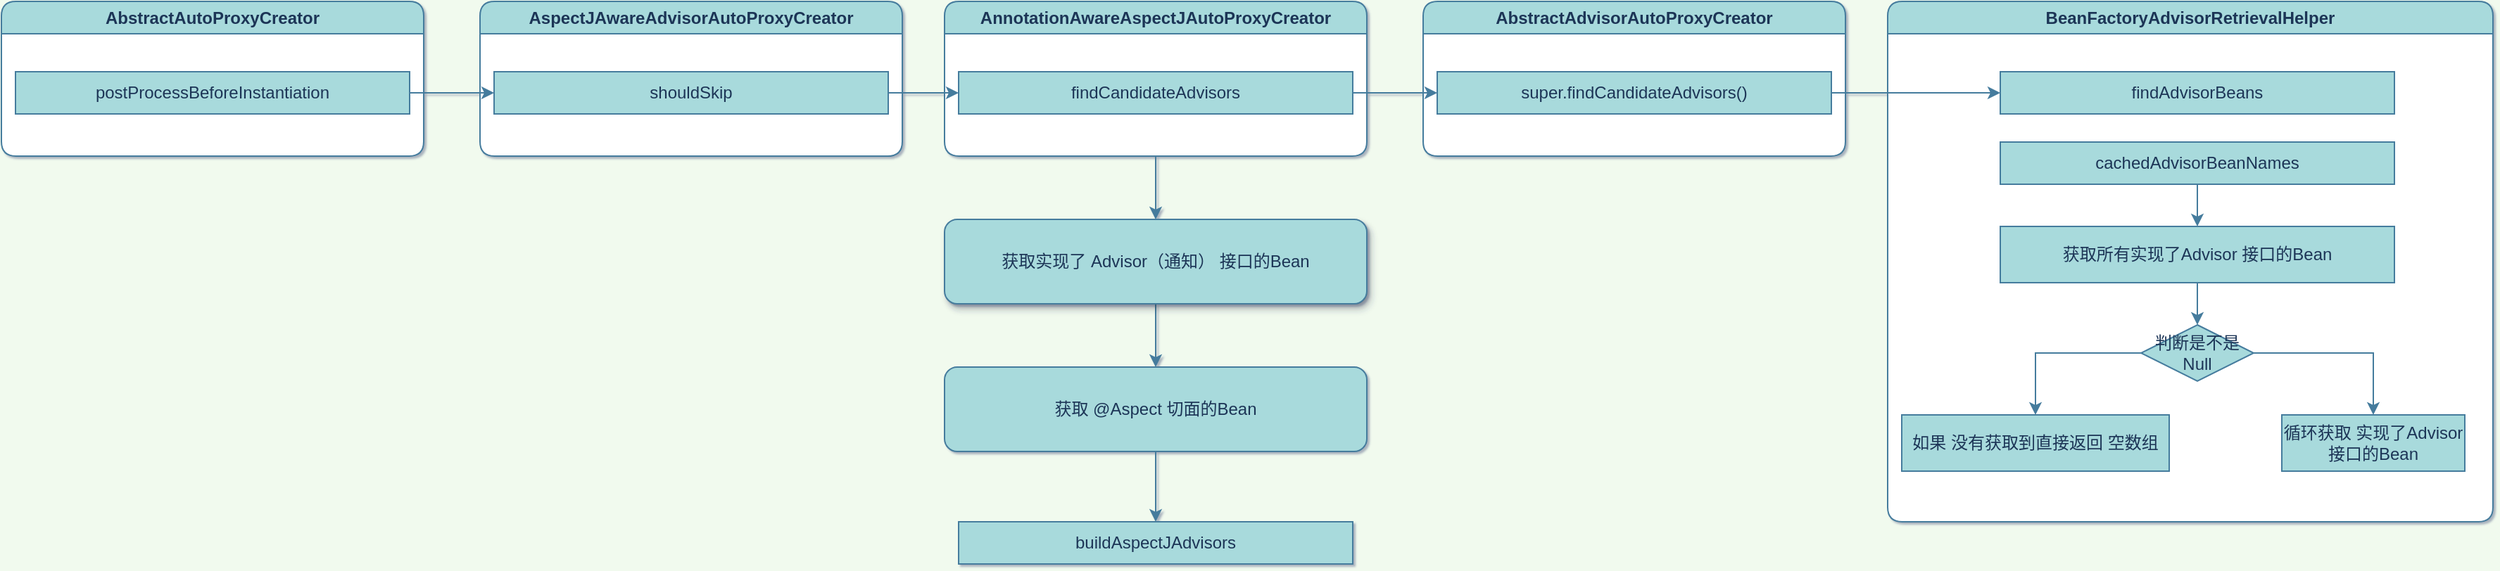 <mxfile version="13.6.2" type="github">
  <diagram id="foNjw7TQzvO3rxK9671K" name="第 1 页">
    <mxGraphModel dx="1087" dy="625" grid="1" gridSize="10" guides="1" tooltips="1" connect="1" arrows="1" fold="1" page="1" pageScale="1" pageWidth="827" pageHeight="1169" background="#F1FAEE" math="0" shadow="1">
      <root>
        <mxCell id="0" />
        <mxCell id="1" parent="0" />
        <mxCell id="e18y-bSBe5vW--rAkM_f-19" value="BeanFactoryAdvisorRetrievalHelper" style="swimlane;whiteSpace=wrap;swimlaneFillColor=#ffffff;rounded=1;glass=0;shadow=0;startSize=23;fillColor=#A8DADC;strokeColor=#457B9D;fontColor=#1D3557;" vertex="1" parent="1">
          <mxGeometry x="1440" y="290" width="430" height="370" as="geometry" />
        </mxCell>
        <mxCell id="e18y-bSBe5vW--rAkM_f-21" value="findAdvisorBeans" style="rounded=0;whiteSpace=wrap;html=1;fillColor=#A8DADC;strokeColor=#457B9D;fontColor=#1D3557;" vertex="1" parent="e18y-bSBe5vW--rAkM_f-19">
          <mxGeometry x="80" y="50" width="280" height="30" as="geometry" />
        </mxCell>
        <mxCell id="e18y-bSBe5vW--rAkM_f-36" style="edgeStyle=orthogonalEdgeStyle;rounded=0;orthogonalLoop=1;jettySize=auto;html=1;startSize=23;labelBackgroundColor=#F1FAEE;strokeColor=#457B9D;fontColor=#1D3557;" edge="1" parent="e18y-bSBe5vW--rAkM_f-19" source="e18y-bSBe5vW--rAkM_f-27" target="e18y-bSBe5vW--rAkM_f-30">
          <mxGeometry relative="1" as="geometry" />
        </mxCell>
        <mxCell id="e18y-bSBe5vW--rAkM_f-27" value="cachedAdvisorBeanNames" style="rounded=0;whiteSpace=wrap;html=1;shadow=0;glass=0;startSize=23;fillColor=#A8DADC;strokeColor=#457B9D;fontColor=#1D3557;" vertex="1" parent="e18y-bSBe5vW--rAkM_f-19">
          <mxGeometry x="80" y="100" width="280" height="30" as="geometry" />
        </mxCell>
        <mxCell id="e18y-bSBe5vW--rAkM_f-28" value="判断是不是Null" style="rhombus;whiteSpace=wrap;html=1;rounded=0;shadow=0;glass=0;startSize=23;fillColor=#A8DADC;strokeColor=#457B9D;fontColor=#1D3557;" vertex="1" parent="e18y-bSBe5vW--rAkM_f-19">
          <mxGeometry x="180" y="230" width="80" height="40" as="geometry" />
        </mxCell>
        <mxCell id="e18y-bSBe5vW--rAkM_f-37" style="edgeStyle=orthogonalEdgeStyle;rounded=0;orthogonalLoop=1;jettySize=auto;html=1;startSize=23;labelBackgroundColor=#F1FAEE;strokeColor=#457B9D;fontColor=#1D3557;" edge="1" parent="e18y-bSBe5vW--rAkM_f-19" source="e18y-bSBe5vW--rAkM_f-30" target="e18y-bSBe5vW--rAkM_f-28">
          <mxGeometry relative="1" as="geometry" />
        </mxCell>
        <mxCell id="e18y-bSBe5vW--rAkM_f-30" value="获取所有实现了Advisor 接口的Bean" style="whiteSpace=wrap;html=1;rounded=0;shadow=0;glass=0;startSize=23;fillColor=#A8DADC;strokeColor=#457B9D;fontColor=#1D3557;" vertex="1" parent="e18y-bSBe5vW--rAkM_f-19">
          <mxGeometry x="80" y="160" width="280" height="40" as="geometry" />
        </mxCell>
        <mxCell id="e18y-bSBe5vW--rAkM_f-32" value="如果 没有获取到直接返回 空数组" style="whiteSpace=wrap;html=1;rounded=0;shadow=0;glass=0;startSize=23;fillColor=#A8DADC;strokeColor=#457B9D;fontColor=#1D3557;" vertex="1" parent="e18y-bSBe5vW--rAkM_f-19">
          <mxGeometry x="10" y="294" width="190" height="40" as="geometry" />
        </mxCell>
        <mxCell id="e18y-bSBe5vW--rAkM_f-33" value="" style="edgeStyle=orthogonalEdgeStyle;rounded=0;orthogonalLoop=1;jettySize=auto;html=1;startSize=23;exitX=0;exitY=0.5;exitDx=0;exitDy=0;labelBackgroundColor=#F1FAEE;strokeColor=#457B9D;fontColor=#1D3557;" edge="1" parent="e18y-bSBe5vW--rAkM_f-19" source="e18y-bSBe5vW--rAkM_f-28" target="e18y-bSBe5vW--rAkM_f-32">
          <mxGeometry relative="1" as="geometry" />
        </mxCell>
        <mxCell id="e18y-bSBe5vW--rAkM_f-34" value="循环获取 实现了Advisor 接口的Bean" style="whiteSpace=wrap;html=1;rounded=0;shadow=0;glass=0;startSize=23;fillColor=#A8DADC;strokeColor=#457B9D;fontColor=#1D3557;" vertex="1" parent="e18y-bSBe5vW--rAkM_f-19">
          <mxGeometry x="280" y="294" width="130" height="40" as="geometry" />
        </mxCell>
        <mxCell id="e18y-bSBe5vW--rAkM_f-35" value="" style="edgeStyle=orthogonalEdgeStyle;rounded=0;orthogonalLoop=1;jettySize=auto;html=1;startSize=23;labelBackgroundColor=#F1FAEE;strokeColor=#457B9D;fontColor=#1D3557;" edge="1" parent="e18y-bSBe5vW--rAkM_f-19" source="e18y-bSBe5vW--rAkM_f-28" target="e18y-bSBe5vW--rAkM_f-34">
          <mxGeometry relative="1" as="geometry" />
        </mxCell>
        <mxCell id="e18y-bSBe5vW--rAkM_f-66" value="" style="edgeStyle=orthogonalEdgeStyle;rounded=0;orthogonalLoop=1;jettySize=auto;html=1;startSize=23;labelBackgroundColor=#F1FAEE;strokeColor=#457B9D;fontColor=#1D3557;" edge="1" parent="1" source="e18y-bSBe5vW--rAkM_f-17" target="e18y-bSBe5vW--rAkM_f-65">
          <mxGeometry relative="1" as="geometry" />
        </mxCell>
        <mxCell id="e18y-bSBe5vW--rAkM_f-17" value="AnnotationAwareAspectJAutoProxyCreator" style="swimlane;whiteSpace=wrap;swimlaneFillColor=#ffffff;rounded=1;glass=0;shadow=0;startSize=23;fillColor=#A8DADC;strokeColor=#457B9D;fontColor=#1D3557;" vertex="1" parent="1">
          <mxGeometry x="770" y="290" width="300" height="110" as="geometry" />
        </mxCell>
        <mxCell id="e18y-bSBe5vW--rAkM_f-4" value="findCandidateAdvisors" style="rounded=0;whiteSpace=wrap;html=1;fillColor=#A8DADC;strokeColor=#457B9D;fontColor=#1D3557;" vertex="1" parent="e18y-bSBe5vW--rAkM_f-17">
          <mxGeometry x="10.0" y="50" width="280" height="30" as="geometry" />
        </mxCell>
        <mxCell id="e18y-bSBe5vW--rAkM_f-14" value="AspectJAwareAdvisorAutoProxyCreator" style="swimlane;whiteSpace=wrap;swimlaneFillColor=#ffffff;rounded=1;glass=0;shadow=0;startSize=23;fillColor=#A8DADC;strokeColor=#457B9D;fontColor=#1D3557;" vertex="1" parent="1">
          <mxGeometry x="440" y="290" width="300" height="110" as="geometry" />
        </mxCell>
        <mxCell id="e18y-bSBe5vW--rAkM_f-2" value="shouldSkip" style="rounded=0;whiteSpace=wrap;html=1;fillColor=#A8DADC;strokeColor=#457B9D;fontColor=#1D3557;" vertex="1" parent="e18y-bSBe5vW--rAkM_f-14">
          <mxGeometry x="10.0" y="50" width="280" height="30" as="geometry" />
        </mxCell>
        <mxCell id="e18y-bSBe5vW--rAkM_f-13" value="AbstractAutoProxyCreator" style="swimlane;whiteSpace=wrap;swimlaneFillColor=#ffffff;rounded=1;glass=0;shadow=0;startSize=23;fillColor=#A8DADC;strokeColor=#457B9D;fontColor=#1D3557;" vertex="1" parent="1">
          <mxGeometry x="100" y="290" width="300" height="110" as="geometry" />
        </mxCell>
        <mxCell id="e18y-bSBe5vW--rAkM_f-1" value="postProcessBeforeInstantiation" style="rounded=0;whiteSpace=wrap;html=1;fillColor=#A8DADC;strokeColor=#457B9D;fontColor=#1D3557;" vertex="1" parent="e18y-bSBe5vW--rAkM_f-13">
          <mxGeometry x="10.0" y="50" width="280" height="30" as="geometry" />
        </mxCell>
        <mxCell id="e18y-bSBe5vW--rAkM_f-15" style="edgeStyle=orthogonalEdgeStyle;rounded=0;orthogonalLoop=1;jettySize=auto;html=1;startSize=23;labelBackgroundColor=#F1FAEE;strokeColor=#457B9D;fontColor=#1D3557;" edge="1" parent="1" source="e18y-bSBe5vW--rAkM_f-1" target="e18y-bSBe5vW--rAkM_f-2">
          <mxGeometry relative="1" as="geometry" />
        </mxCell>
        <mxCell id="e18y-bSBe5vW--rAkM_f-5" value="" style="edgeStyle=orthogonalEdgeStyle;rounded=0;orthogonalLoop=1;jettySize=auto;html=1;labelBackgroundColor=#F1FAEE;strokeColor=#457B9D;fontColor=#1D3557;" edge="1" parent="1" source="e18y-bSBe5vW--rAkM_f-2" target="e18y-bSBe5vW--rAkM_f-4">
          <mxGeometry relative="1" as="geometry" />
        </mxCell>
        <mxCell id="e18y-bSBe5vW--rAkM_f-18" value="AbstractAdvisorAutoProxyCreator" style="swimlane;whiteSpace=wrap;swimlaneFillColor=#ffffff;rounded=1;glass=0;shadow=0;startSize=23;fillColor=#A8DADC;strokeColor=#457B9D;fontColor=#1D3557;" vertex="1" parent="1">
          <mxGeometry x="1110" y="290" width="300" height="110" as="geometry" />
        </mxCell>
        <mxCell id="e18y-bSBe5vW--rAkM_f-6" value="super.findCandidateAdvisors()" style="rounded=0;whiteSpace=wrap;html=1;fillColor=#A8DADC;strokeColor=#457B9D;fontColor=#1D3557;" vertex="1" parent="e18y-bSBe5vW--rAkM_f-18">
          <mxGeometry x="10" y="50" width="280" height="30" as="geometry" />
        </mxCell>
        <mxCell id="e18y-bSBe5vW--rAkM_f-7" value="" style="edgeStyle=orthogonalEdgeStyle;rounded=0;orthogonalLoop=1;jettySize=auto;html=1;labelBackgroundColor=#F1FAEE;strokeColor=#457B9D;fontColor=#1D3557;" edge="1" parent="1" source="e18y-bSBe5vW--rAkM_f-4" target="e18y-bSBe5vW--rAkM_f-6">
          <mxGeometry relative="1" as="geometry" />
        </mxCell>
        <mxCell id="e18y-bSBe5vW--rAkM_f-23" style="edgeStyle=orthogonalEdgeStyle;rounded=0;orthogonalLoop=1;jettySize=auto;html=1;startSize=23;labelBackgroundColor=#F1FAEE;strokeColor=#457B9D;fontColor=#1D3557;" edge="1" parent="1" source="e18y-bSBe5vW--rAkM_f-6" target="e18y-bSBe5vW--rAkM_f-21">
          <mxGeometry relative="1" as="geometry" />
        </mxCell>
        <mxCell id="e18y-bSBe5vW--rAkM_f-70" value="" style="edgeStyle=orthogonalEdgeStyle;rounded=0;orthogonalLoop=1;jettySize=auto;html=1;startSize=23;labelBackgroundColor=#F1FAEE;strokeColor=#457B9D;fontColor=#1D3557;" edge="1" parent="1" source="e18y-bSBe5vW--rAkM_f-65" target="e18y-bSBe5vW--rAkM_f-69">
          <mxGeometry relative="1" as="geometry" />
        </mxCell>
        <mxCell id="e18y-bSBe5vW--rAkM_f-65" value="&lt;span style=&quot;font-weight: 400&quot;&gt;获取实现了 Advisor（通知） 接口的Bean&lt;/span&gt;" style="whiteSpace=wrap;html=1;rounded=1;shadow=1;fontStyle=1;swimlaneFillColor=#ffffff;glass=0;startSize=23;fillColor=#A8DADC;strokeColor=#457B9D;fontColor=#1D3557;" vertex="1" parent="1">
          <mxGeometry x="770" y="445" width="300" height="60" as="geometry" />
        </mxCell>
        <mxCell id="e18y-bSBe5vW--rAkM_f-75" style="edgeStyle=orthogonalEdgeStyle;rounded=0;orthogonalLoop=1;jettySize=auto;html=1;startSize=23;labelBackgroundColor=#F1FAEE;strokeColor=#457B9D;fontColor=#1D3557;" edge="1" parent="1" source="e18y-bSBe5vW--rAkM_f-69" target="e18y-bSBe5vW--rAkM_f-73">
          <mxGeometry relative="1" as="geometry" />
        </mxCell>
        <mxCell id="e18y-bSBe5vW--rAkM_f-69" value="&lt;span style=&quot;font-weight: 400&quot;&gt;获取 @Aspect&amp;nbsp;&lt;/span&gt;&lt;span style=&quot;font-weight: 400&quot;&gt;切面的Bean&lt;/span&gt;" style="whiteSpace=wrap;html=1;rounded=1;shadow=0;fontStyle=1;swimlaneFillColor=#ffffff;glass=0;startSize=23;fillColor=#A8DADC;strokeColor=#457B9D;fontColor=#1D3557;" vertex="1" parent="1">
          <mxGeometry x="770" y="550" width="300" height="60" as="geometry" />
        </mxCell>
        <mxCell id="e18y-bSBe5vW--rAkM_f-73" value="buildAspectJAdvisors" style="rounded=0;whiteSpace=wrap;html=1;shadow=0;glass=0;startSize=23;fillColor=#A8DADC;strokeColor=#457B9D;fontColor=#1D3557;" vertex="1" parent="1">
          <mxGeometry x="780" y="660" width="280" height="30" as="geometry" />
        </mxCell>
      </root>
    </mxGraphModel>
  </diagram>
</mxfile>
